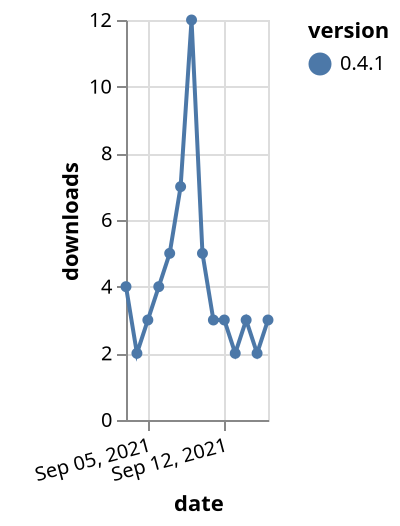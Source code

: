 {"$schema": "https://vega.github.io/schema/vega-lite/v5.json", "description": "A simple bar chart with embedded data.", "data": {"values": [{"date": "2021-09-03", "total": 27002, "delta": 4, "version": "0.4.1"}, {"date": "2021-09-04", "total": 27004, "delta": 2, "version": "0.4.1"}, {"date": "2021-09-05", "total": 27007, "delta": 3, "version": "0.4.1"}, {"date": "2021-09-06", "total": 27011, "delta": 4, "version": "0.4.1"}, {"date": "2021-09-07", "total": 27016, "delta": 5, "version": "0.4.1"}, {"date": "2021-09-08", "total": 27023, "delta": 7, "version": "0.4.1"}, {"date": "2021-09-09", "total": 27035, "delta": 12, "version": "0.4.1"}, {"date": "2021-09-10", "total": 27040, "delta": 5, "version": "0.4.1"}, {"date": "2021-09-11", "total": 27043, "delta": 3, "version": "0.4.1"}, {"date": "2021-09-12", "total": 27046, "delta": 3, "version": "0.4.1"}, {"date": "2021-09-13", "total": 27048, "delta": 2, "version": "0.4.1"}, {"date": "2021-09-14", "total": 27051, "delta": 3, "version": "0.4.1"}, {"date": "2021-09-15", "total": 27053, "delta": 2, "version": "0.4.1"}, {"date": "2021-09-16", "total": 27056, "delta": 3, "version": "0.4.1"}]}, "width": "container", "mark": {"type": "line", "point": {"filled": true}}, "encoding": {"x": {"field": "date", "type": "temporal", "timeUnit": "yearmonthdate", "title": "date", "axis": {"labelAngle": -15}}, "y": {"field": "delta", "type": "quantitative", "title": "downloads"}, "color": {"field": "version", "type": "nominal"}, "tooltip": {"field": "delta"}}}